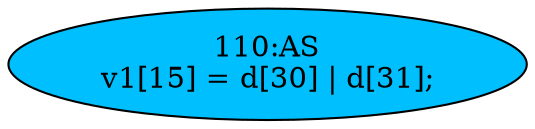 strict digraph "" {
	node [label="\N"];
	"110:AS"	 [ast="<pyverilog.vparser.ast.Assign object at 0x7fee2312a050>",
		def_var="['v1']",
		fillcolor=deepskyblue,
		label="110:AS
v1[15] = d[30] | d[31];",
		statements="[]",
		style=filled,
		typ=Assign,
		use_var="['d', 'd']"];
}
